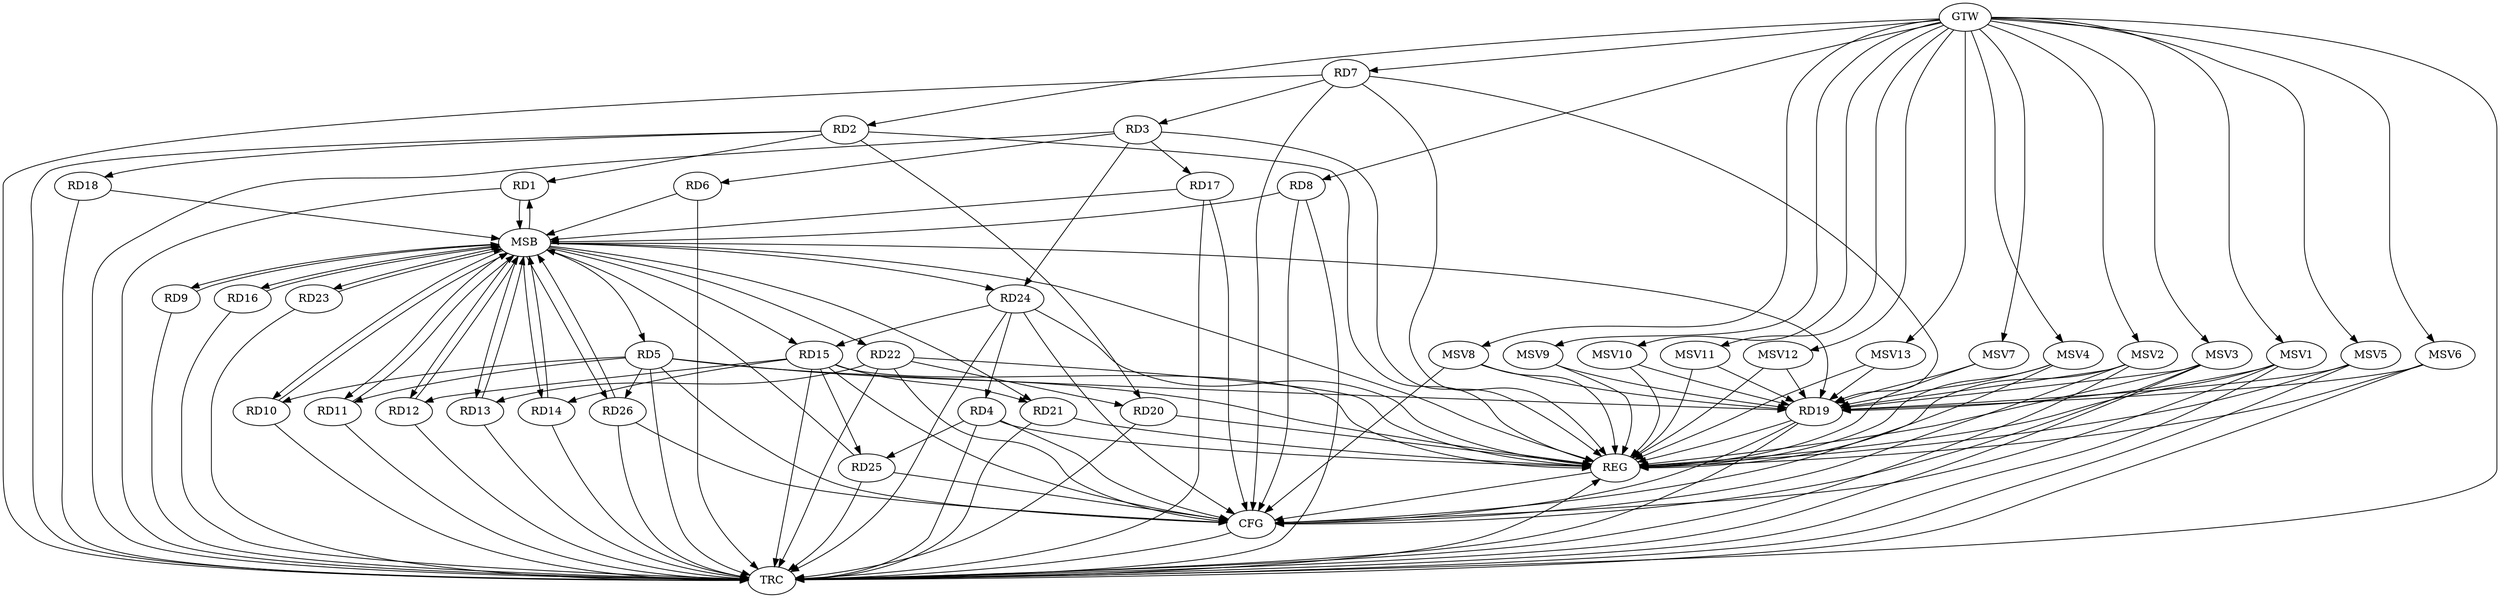 strict digraph G {
  RD1 [ label="RD1" ];
  RD2 [ label="RD2" ];
  RD3 [ label="RD3" ];
  RD4 [ label="RD4" ];
  RD5 [ label="RD5" ];
  RD6 [ label="RD6" ];
  RD7 [ label="RD7" ];
  RD8 [ label="RD8" ];
  RD9 [ label="RD9" ];
  RD10 [ label="RD10" ];
  RD11 [ label="RD11" ];
  RD12 [ label="RD12" ];
  RD13 [ label="RD13" ];
  RD14 [ label="RD14" ];
  RD15 [ label="RD15" ];
  RD16 [ label="RD16" ];
  RD17 [ label="RD17" ];
  RD18 [ label="RD18" ];
  RD19 [ label="RD19" ];
  RD20 [ label="RD20" ];
  RD21 [ label="RD21" ];
  RD22 [ label="RD22" ];
  RD23 [ label="RD23" ];
  RD24 [ label="RD24" ];
  RD25 [ label="RD25" ];
  RD26 [ label="RD26" ];
  GTW [ label="GTW" ];
  REG [ label="REG" ];
  MSB [ label="MSB" ];
  CFG [ label="CFG" ];
  TRC [ label="TRC" ];
  MSV1 [ label="MSV1" ];
  MSV2 [ label="MSV2" ];
  MSV3 [ label="MSV3" ];
  MSV4 [ label="MSV4" ];
  MSV5 [ label="MSV5" ];
  MSV6 [ label="MSV6" ];
  MSV7 [ label="MSV7" ];
  MSV8 [ label="MSV8" ];
  MSV9 [ label="MSV9" ];
  MSV10 [ label="MSV10" ];
  MSV11 [ label="MSV11" ];
  MSV12 [ label="MSV12" ];
  MSV13 [ label="MSV13" ];
  RD2 -> RD1;
  RD2 -> RD18;
  RD2 -> RD20;
  RD3 -> RD6;
  RD7 -> RD3;
  RD3 -> RD17;
  RD3 -> RD24;
  RD24 -> RD4;
  RD4 -> RD25;
  RD5 -> RD10;
  RD5 -> RD11;
  RD5 -> RD19;
  RD5 -> RD26;
  RD7 -> RD19;
  RD15 -> RD12;
  RD22 -> RD13;
  RD15 -> RD14;
  RD15 -> RD21;
  RD24 -> RD15;
  RD15 -> RD25;
  RD22 -> RD20;
  GTW -> RD2;
  GTW -> RD7;
  GTW -> RD8;
  RD2 -> REG;
  RD3 -> REG;
  RD4 -> REG;
  RD5 -> REG;
  RD7 -> REG;
  RD15 -> REG;
  RD19 -> REG;
  RD20 -> REG;
  RD21 -> REG;
  RD22 -> REG;
  RD24 -> REG;
  RD1 -> MSB;
  MSB -> RD13;
  MSB -> RD26;
  MSB -> REG;
  RD6 -> MSB;
  MSB -> RD10;
  MSB -> RD21;
  MSB -> RD22;
  RD8 -> MSB;
  MSB -> RD23;
  RD9 -> MSB;
  MSB -> RD15;
  MSB -> RD24;
  RD10 -> MSB;
  MSB -> RD14;
  RD11 -> MSB;
  MSB -> RD19;
  RD12 -> MSB;
  RD13 -> MSB;
  MSB -> RD5;
  RD14 -> MSB;
  MSB -> RD16;
  RD16 -> MSB;
  MSB -> RD11;
  RD17 -> MSB;
  RD18 -> MSB;
  MSB -> RD12;
  RD23 -> MSB;
  MSB -> RD9;
  RD25 -> MSB;
  RD26 -> MSB;
  MSB -> RD1;
  RD24 -> CFG;
  RD17 -> CFG;
  RD22 -> CFG;
  RD19 -> CFG;
  RD5 -> CFG;
  RD7 -> CFG;
  RD15 -> CFG;
  RD8 -> CFG;
  RD25 -> CFG;
  RD4 -> CFG;
  RD26 -> CFG;
  REG -> CFG;
  RD1 -> TRC;
  RD2 -> TRC;
  RD3 -> TRC;
  RD4 -> TRC;
  RD5 -> TRC;
  RD6 -> TRC;
  RD7 -> TRC;
  RD8 -> TRC;
  RD9 -> TRC;
  RD10 -> TRC;
  RD11 -> TRC;
  RD12 -> TRC;
  RD13 -> TRC;
  RD14 -> TRC;
  RD15 -> TRC;
  RD16 -> TRC;
  RD17 -> TRC;
  RD18 -> TRC;
  RD19 -> TRC;
  RD20 -> TRC;
  RD21 -> TRC;
  RD22 -> TRC;
  RD23 -> TRC;
  RD24 -> TRC;
  RD25 -> TRC;
  RD26 -> TRC;
  GTW -> TRC;
  CFG -> TRC;
  TRC -> REG;
  MSV1 -> RD19;
  GTW -> MSV1;
  MSV1 -> REG;
  MSV1 -> TRC;
  MSV1 -> CFG;
  MSV2 -> RD19;
  MSV3 -> RD19;
  GTW -> MSV2;
  MSV2 -> REG;
  MSV2 -> TRC;
  MSV2 -> CFG;
  GTW -> MSV3;
  MSV3 -> REG;
  MSV3 -> TRC;
  MSV3 -> CFG;
  MSV4 -> RD19;
  GTW -> MSV4;
  MSV4 -> REG;
  MSV4 -> CFG;
  MSV5 -> RD19;
  GTW -> MSV5;
  MSV5 -> REG;
  MSV5 -> TRC;
  MSV6 -> RD19;
  MSV7 -> RD19;
  GTW -> MSV6;
  MSV6 -> REG;
  MSV6 -> TRC;
  GTW -> MSV7;
  MSV7 -> REG;
  MSV8 -> RD19;
  GTW -> MSV8;
  MSV8 -> REG;
  MSV8 -> CFG;
  MSV9 -> RD19;
  GTW -> MSV9;
  MSV9 -> REG;
  MSV10 -> RD19;
  GTW -> MSV10;
  MSV10 -> REG;
  MSV11 -> RD19;
  MSV12 -> RD19;
  MSV13 -> RD19;
  GTW -> MSV11;
  MSV11 -> REG;
  GTW -> MSV12;
  MSV12 -> REG;
  GTW -> MSV13;
  MSV13 -> REG;
}
